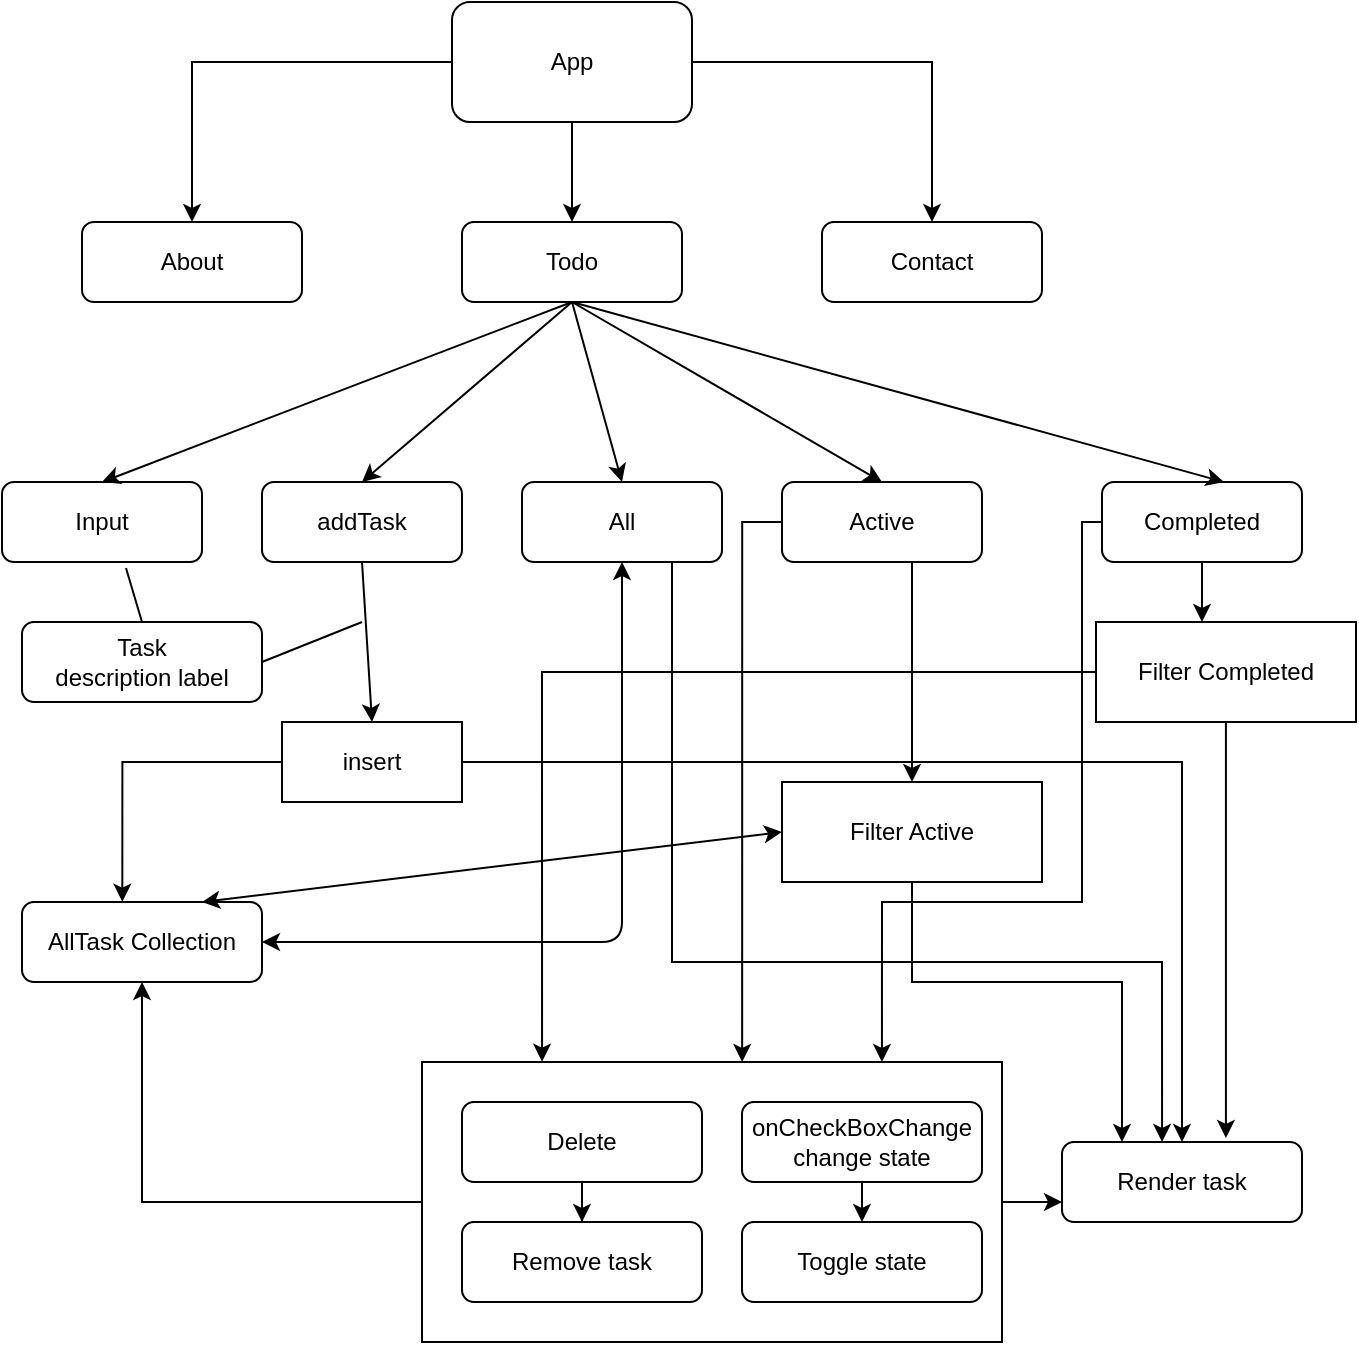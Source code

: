 <mxfile version="14.9.8" type="device"><diagram id="C5RBs43oDa-KdzZeNtuy" name="Page-1"><mxGraphModel dx="703" dy="448" grid="1" gridSize="10" guides="1" tooltips="1" connect="1" arrows="1" fold="1" page="1" pageScale="1" pageWidth="827" pageHeight="1169" math="0" shadow="0"><root><mxCell id="WIyWlLk6GJQsqaUBKTNV-0"/><mxCell id="WIyWlLk6GJQsqaUBKTNV-1" parent="WIyWlLk6GJQsqaUBKTNV-0"/><mxCell id="WIyWlLk6GJQsqaUBKTNV-3" value="addTask" style="rounded=1;whiteSpace=wrap;html=1;fontSize=12;glass=0;strokeWidth=1;shadow=0;" parent="WIyWlLk6GJQsqaUBKTNV-1" vertex="1"><mxGeometry x="200" y="270" width="100" height="40" as="geometry"/></mxCell><mxCell id="WIyWlLk6GJQsqaUBKTNV-7" value="Render task" style="rounded=1;whiteSpace=wrap;html=1;fontSize=12;glass=0;strokeWidth=1;shadow=0;" parent="WIyWlLk6GJQsqaUBKTNV-1" vertex="1"><mxGeometry x="600" y="600" width="120" height="40" as="geometry"/></mxCell><mxCell id="dz7qHTqFDqEY-lI_gnSA-75" style="edgeStyle=orthogonalEdgeStyle;rounded=0;orthogonalLoop=1;jettySize=auto;html=1;exitX=0.75;exitY=1;exitDx=0;exitDy=0;entryX=0.417;entryY=0;entryDx=0;entryDy=0;entryPerimeter=0;" edge="1" parent="WIyWlLk6GJQsqaUBKTNV-1" source="WIyWlLk6GJQsqaUBKTNV-11" target="WIyWlLk6GJQsqaUBKTNV-7"><mxGeometry relative="1" as="geometry"><mxPoint x="650" y="680" as="targetPoint"/><Array as="points"><mxPoint x="405" y="510"/><mxPoint x="650" y="510"/></Array></mxGeometry></mxCell><mxCell id="WIyWlLk6GJQsqaUBKTNV-11" value="All" style="rounded=1;whiteSpace=wrap;html=1;fontSize=12;glass=0;strokeWidth=1;shadow=0;" parent="WIyWlLk6GJQsqaUBKTNV-1" vertex="1"><mxGeometry x="330" y="270" width="100" height="40" as="geometry"/></mxCell><mxCell id="dz7qHTqFDqEY-lI_gnSA-102" style="edgeStyle=orthogonalEdgeStyle;rounded=0;orthogonalLoop=1;jettySize=auto;html=1;entryX=0.552;entryY=0;entryDx=0;entryDy=0;entryPerimeter=0;" edge="1" parent="WIyWlLk6GJQsqaUBKTNV-1" source="WIyWlLk6GJQsqaUBKTNV-12" target="dz7qHTqFDqEY-lI_gnSA-63"><mxGeometry relative="1" as="geometry"><mxPoint x="440" y="550" as="targetPoint"/><Array as="points"><mxPoint x="440" y="290"/></Array></mxGeometry></mxCell><mxCell id="dz7qHTqFDqEY-lI_gnSA-104" style="edgeStyle=orthogonalEdgeStyle;rounded=0;orthogonalLoop=1;jettySize=auto;html=1;entryX=0.5;entryY=0;entryDx=0;entryDy=0;" edge="1" parent="WIyWlLk6GJQsqaUBKTNV-1" source="WIyWlLk6GJQsqaUBKTNV-12" target="dz7qHTqFDqEY-lI_gnSA-80"><mxGeometry relative="1" as="geometry"><Array as="points"><mxPoint x="525" y="350"/><mxPoint x="525" y="350"/></Array></mxGeometry></mxCell><mxCell id="WIyWlLk6GJQsqaUBKTNV-12" value="Active" style="rounded=1;whiteSpace=wrap;html=1;fontSize=12;glass=0;strokeWidth=1;shadow=0;" parent="WIyWlLk6GJQsqaUBKTNV-1" vertex="1"><mxGeometry x="460" y="270" width="100" height="40" as="geometry"/></mxCell><mxCell id="dz7qHTqFDqEY-lI_gnSA-91" style="edgeStyle=orthogonalEdgeStyle;rounded=0;orthogonalLoop=1;jettySize=auto;html=1;" edge="1" parent="WIyWlLk6GJQsqaUBKTNV-1" source="dz7qHTqFDqEY-lI_gnSA-0"><mxGeometry relative="1" as="geometry"><mxPoint x="670" y="340" as="targetPoint"/></mxGeometry></mxCell><mxCell id="dz7qHTqFDqEY-lI_gnSA-101" style="edgeStyle=orthogonalEdgeStyle;rounded=0;orthogonalLoop=1;jettySize=auto;html=1;entryX=0.793;entryY=0;entryDx=0;entryDy=0;entryPerimeter=0;" edge="1" parent="WIyWlLk6GJQsqaUBKTNV-1" source="dz7qHTqFDqEY-lI_gnSA-0" target="dz7qHTqFDqEY-lI_gnSA-63"><mxGeometry relative="1" as="geometry"><Array as="points"><mxPoint x="610" y="290"/><mxPoint x="610" y="480"/><mxPoint x="510" y="480"/></Array></mxGeometry></mxCell><mxCell id="dz7qHTqFDqEY-lI_gnSA-0" value="Completed" style="rounded=1;whiteSpace=wrap;html=1;fontSize=12;glass=0;strokeWidth=1;shadow=0;" vertex="1" parent="WIyWlLk6GJQsqaUBKTNV-1"><mxGeometry x="620" y="270" width="100" height="40" as="geometry"/></mxCell><mxCell id="dz7qHTqFDqEY-lI_gnSA-2" value="Input" style="rounded=1;whiteSpace=wrap;html=1;fontSize=12;glass=0;strokeWidth=1;shadow=0;" vertex="1" parent="WIyWlLk6GJQsqaUBKTNV-1"><mxGeometry x="70" y="270" width="100" height="40" as="geometry"/></mxCell><mxCell id="dz7qHTqFDqEY-lI_gnSA-4" value="Task &lt;br&gt;description label" style="rounded=1;whiteSpace=wrap;html=1;fontSize=12;glass=0;strokeWidth=1;shadow=0;" vertex="1" parent="WIyWlLk6GJQsqaUBKTNV-1"><mxGeometry x="80" y="340" width="120" height="40" as="geometry"/></mxCell><mxCell id="dz7qHTqFDqEY-lI_gnSA-7" value="Todo" style="rounded=1;whiteSpace=wrap;html=1;fontSize=12;glass=0;strokeWidth=1;shadow=0;" vertex="1" parent="WIyWlLk6GJQsqaUBKTNV-1"><mxGeometry x="300" y="140" width="110" height="40" as="geometry"/></mxCell><mxCell id="dz7qHTqFDqEY-lI_gnSA-8" value="AllTask Collection" style="rounded=1;whiteSpace=wrap;html=1;fontSize=12;glass=0;strokeWidth=1;shadow=0;" vertex="1" parent="WIyWlLk6GJQsqaUBKTNV-1"><mxGeometry x="80" y="480" width="120" height="40" as="geometry"/></mxCell><mxCell id="dz7qHTqFDqEY-lI_gnSA-13" value="" style="endArrow=classic;html=1;exitX=0.5;exitY=1;exitDx=0;exitDy=0;entryX=0.5;entryY=0;entryDx=0;entryDy=0;" edge="1" parent="WIyWlLk6GJQsqaUBKTNV-1" source="dz7qHTqFDqEY-lI_gnSA-7" target="dz7qHTqFDqEY-lI_gnSA-2"><mxGeometry width="50" height="50" relative="1" as="geometry"><mxPoint x="300" y="350" as="sourcePoint"/><mxPoint x="350" y="300" as="targetPoint"/></mxGeometry></mxCell><mxCell id="dz7qHTqFDqEY-lI_gnSA-14" value="" style="endArrow=classic;html=1;exitX=0.5;exitY=1;exitDx=0;exitDy=0;entryX=0.5;entryY=0;entryDx=0;entryDy=0;" edge="1" parent="WIyWlLk6GJQsqaUBKTNV-1" source="dz7qHTqFDqEY-lI_gnSA-7" target="WIyWlLk6GJQsqaUBKTNV-3"><mxGeometry width="50" height="50" relative="1" as="geometry"><mxPoint x="300" y="350" as="sourcePoint"/><mxPoint x="350" y="300" as="targetPoint"/></mxGeometry></mxCell><mxCell id="dz7qHTqFDqEY-lI_gnSA-15" value="" style="endArrow=classic;html=1;exitX=0.5;exitY=1;exitDx=0;exitDy=0;entryX=0.5;entryY=0;entryDx=0;entryDy=0;" edge="1" parent="WIyWlLk6GJQsqaUBKTNV-1" source="dz7qHTqFDqEY-lI_gnSA-7" target="WIyWlLk6GJQsqaUBKTNV-11"><mxGeometry width="50" height="50" relative="1" as="geometry"><mxPoint x="300" y="350" as="sourcePoint"/><mxPoint x="350" y="300" as="targetPoint"/></mxGeometry></mxCell><mxCell id="dz7qHTqFDqEY-lI_gnSA-17" value="" style="endArrow=classic;html=1;exitX=0.5;exitY=1;exitDx=0;exitDy=0;entryX=0.5;entryY=0;entryDx=0;entryDy=0;" edge="1" parent="WIyWlLk6GJQsqaUBKTNV-1" source="dz7qHTqFDqEY-lI_gnSA-7" target="WIyWlLk6GJQsqaUBKTNV-12"><mxGeometry width="50" height="50" relative="1" as="geometry"><mxPoint x="450" y="220" as="sourcePoint"/><mxPoint x="410" y="300" as="targetPoint"/></mxGeometry></mxCell><mxCell id="dz7qHTqFDqEY-lI_gnSA-18" value="" style="endArrow=classic;html=1;exitX=0.5;exitY=1;exitDx=0;exitDy=0;entryX=0.61;entryY=0;entryDx=0;entryDy=0;entryPerimeter=0;" edge="1" parent="WIyWlLk6GJQsqaUBKTNV-1" source="dz7qHTqFDqEY-lI_gnSA-7" target="dz7qHTqFDqEY-lI_gnSA-0"><mxGeometry width="50" height="50" relative="1" as="geometry"><mxPoint x="360" y="350" as="sourcePoint"/><mxPoint x="410" y="300" as="targetPoint"/></mxGeometry></mxCell><mxCell id="dz7qHTqFDqEY-lI_gnSA-27" value="" style="endArrow=none;html=1;exitX=0.5;exitY=0;exitDx=0;exitDy=0;entryX=0.62;entryY=1.075;entryDx=0;entryDy=0;entryPerimeter=0;" edge="1" parent="WIyWlLk6GJQsqaUBKTNV-1" source="dz7qHTqFDqEY-lI_gnSA-4" target="dz7qHTqFDqEY-lI_gnSA-2"><mxGeometry width="50" height="50" relative="1" as="geometry"><mxPoint x="230" y="350" as="sourcePoint"/><mxPoint x="280" y="300" as="targetPoint"/></mxGeometry></mxCell><mxCell id="dz7qHTqFDqEY-lI_gnSA-29" value="" style="endArrow=classic;html=1;exitX=0.5;exitY=1;exitDx=0;exitDy=0;entryX=0.5;entryY=0;entryDx=0;entryDy=0;" edge="1" parent="WIyWlLk6GJQsqaUBKTNV-1" source="WIyWlLk6GJQsqaUBKTNV-3" target="dz7qHTqFDqEY-lI_gnSA-105"><mxGeometry width="50" height="50" relative="1" as="geometry"><mxPoint x="250" y="320" as="sourcePoint"/><mxPoint x="250" y="370" as="targetPoint"/></mxGeometry></mxCell><mxCell id="dz7qHTqFDqEY-lI_gnSA-30" value="" style="endArrow=none;html=1;exitX=1;exitY=0.5;exitDx=0;exitDy=0;" edge="1" parent="WIyWlLk6GJQsqaUBKTNV-1" source="dz7qHTqFDqEY-lI_gnSA-4"><mxGeometry width="50" height="50" relative="1" as="geometry"><mxPoint x="230" y="350" as="sourcePoint"/><mxPoint x="250" y="340" as="targetPoint"/></mxGeometry></mxCell><mxCell id="dz7qHTqFDqEY-lI_gnSA-78" style="edgeStyle=orthogonalEdgeStyle;rounded=0;orthogonalLoop=1;jettySize=auto;html=1;exitX=0;exitY=0.5;exitDx=0;exitDy=0;entryX=0.5;entryY=1;entryDx=0;entryDy=0;" edge="1" parent="WIyWlLk6GJQsqaUBKTNV-1" source="dz7qHTqFDqEY-lI_gnSA-63" target="dz7qHTqFDqEY-lI_gnSA-8"><mxGeometry relative="1" as="geometry"><Array as="points"><mxPoint x="140" y="630"/></Array></mxGeometry></mxCell><mxCell id="dz7qHTqFDqEY-lI_gnSA-79" style="edgeStyle=orthogonalEdgeStyle;rounded=0;orthogonalLoop=1;jettySize=auto;html=1;entryX=0;entryY=0.75;entryDx=0;entryDy=0;" edge="1" parent="WIyWlLk6GJQsqaUBKTNV-1" source="dz7qHTqFDqEY-lI_gnSA-63" target="WIyWlLk6GJQsqaUBKTNV-7"><mxGeometry relative="1" as="geometry"/></mxCell><mxCell id="dz7qHTqFDqEY-lI_gnSA-63" value="" style="rounded=0;whiteSpace=wrap;html=1;" vertex="1" parent="WIyWlLk6GJQsqaUBKTNV-1"><mxGeometry x="280" y="560" width="290" height="140" as="geometry"/></mxCell><mxCell id="dz7qHTqFDqEY-lI_gnSA-99" style="edgeStyle=orthogonalEdgeStyle;rounded=0;orthogonalLoop=1;jettySize=auto;html=1;exitX=0.5;exitY=1;exitDx=0;exitDy=0;entryX=0.5;entryY=0;entryDx=0;entryDy=0;" edge="1" parent="WIyWlLk6GJQsqaUBKTNV-1" source="dz7qHTqFDqEY-lI_gnSA-64" target="dz7qHTqFDqEY-lI_gnSA-68"><mxGeometry relative="1" as="geometry"/></mxCell><mxCell id="dz7qHTqFDqEY-lI_gnSA-64" value="onCheckBoxChange&lt;br&gt;change state" style="rounded=1;whiteSpace=wrap;html=1;fontSize=12;glass=0;strokeWidth=1;shadow=0;" vertex="1" parent="WIyWlLk6GJQsqaUBKTNV-1"><mxGeometry x="440" y="580" width="120" height="40" as="geometry"/></mxCell><mxCell id="dz7qHTqFDqEY-lI_gnSA-65" value="" style="edgeStyle=orthogonalEdgeStyle;rounded=0;orthogonalLoop=1;jettySize=auto;html=1;" edge="1" parent="WIyWlLk6GJQsqaUBKTNV-1" source="dz7qHTqFDqEY-lI_gnSA-66" target="dz7qHTqFDqEY-lI_gnSA-69"><mxGeometry relative="1" as="geometry"/></mxCell><mxCell id="dz7qHTqFDqEY-lI_gnSA-66" value="Delete" style="rounded=1;whiteSpace=wrap;html=1;fontSize=12;glass=0;strokeWidth=1;shadow=0;" vertex="1" parent="WIyWlLk6GJQsqaUBKTNV-1"><mxGeometry x="300" y="580" width="120" height="40" as="geometry"/></mxCell><mxCell id="dz7qHTqFDqEY-lI_gnSA-68" value="Toggle state" style="rounded=1;whiteSpace=wrap;html=1;fontSize=12;glass=0;strokeWidth=1;shadow=0;" vertex="1" parent="WIyWlLk6GJQsqaUBKTNV-1"><mxGeometry x="440" y="640" width="120" height="40" as="geometry"/></mxCell><mxCell id="dz7qHTqFDqEY-lI_gnSA-69" value="Remove task" style="rounded=1;whiteSpace=wrap;html=1;fontSize=12;glass=0;strokeWidth=1;shadow=0;" vertex="1" parent="WIyWlLk6GJQsqaUBKTNV-1"><mxGeometry x="300" y="640" width="120" height="40" as="geometry"/></mxCell><mxCell id="dz7qHTqFDqEY-lI_gnSA-94" value="" style="edgeStyle=orthogonalEdgeStyle;rounded=0;orthogonalLoop=1;jettySize=auto;html=1;" edge="1" parent="WIyWlLk6GJQsqaUBKTNV-1" source="dz7qHTqFDqEY-lI_gnSA-80"><mxGeometry relative="1" as="geometry"><mxPoint x="630" y="600" as="targetPoint"/><Array as="points"><mxPoint x="525" y="520"/><mxPoint x="630" y="520"/></Array></mxGeometry></mxCell><mxCell id="dz7qHTqFDqEY-lI_gnSA-80" value="Filter Active" style="rounded=0;whiteSpace=wrap;html=1;" vertex="1" parent="WIyWlLk6GJQsqaUBKTNV-1"><mxGeometry x="460" y="420" width="130" height="50" as="geometry"/></mxCell><mxCell id="dz7qHTqFDqEY-lI_gnSA-88" value="" style="endArrow=classic;startArrow=classic;html=1;exitX=0.75;exitY=0;exitDx=0;exitDy=0;entryX=0;entryY=0.5;entryDx=0;entryDy=0;" edge="1" parent="WIyWlLk6GJQsqaUBKTNV-1" source="dz7qHTqFDqEY-lI_gnSA-8" target="dz7qHTqFDqEY-lI_gnSA-80"><mxGeometry width="50" height="50" relative="1" as="geometry"><mxPoint x="240" y="600" as="sourcePoint"/><mxPoint x="450" y="430" as="targetPoint"/></mxGeometry></mxCell><mxCell id="dz7qHTqFDqEY-lI_gnSA-96" style="edgeStyle=orthogonalEdgeStyle;rounded=0;orthogonalLoop=1;jettySize=auto;html=1;entryX=0.683;entryY=-0.05;entryDx=0;entryDy=0;entryPerimeter=0;" edge="1" parent="WIyWlLk6GJQsqaUBKTNV-1" source="dz7qHTqFDqEY-lI_gnSA-89" target="WIyWlLk6GJQsqaUBKTNV-7"><mxGeometry relative="1" as="geometry"/></mxCell><mxCell id="dz7qHTqFDqEY-lI_gnSA-109" style="edgeStyle=orthogonalEdgeStyle;rounded=0;orthogonalLoop=1;jettySize=auto;html=1;entryX=0.207;entryY=-0.001;entryDx=0;entryDy=0;entryPerimeter=0;" edge="1" parent="WIyWlLk6GJQsqaUBKTNV-1" source="dz7qHTqFDqEY-lI_gnSA-89" target="dz7qHTqFDqEY-lI_gnSA-63"><mxGeometry relative="1" as="geometry"/></mxCell><mxCell id="dz7qHTqFDqEY-lI_gnSA-89" value="Filter Completed" style="rounded=0;whiteSpace=wrap;html=1;" vertex="1" parent="WIyWlLk6GJQsqaUBKTNV-1"><mxGeometry x="617" y="340" width="130" height="50" as="geometry"/></mxCell><mxCell id="dz7qHTqFDqEY-lI_gnSA-107" style="edgeStyle=orthogonalEdgeStyle;rounded=0;orthogonalLoop=1;jettySize=auto;html=1;entryX=0.418;entryY=-0.004;entryDx=0;entryDy=0;entryPerimeter=0;" edge="1" parent="WIyWlLk6GJQsqaUBKTNV-1" source="dz7qHTqFDqEY-lI_gnSA-105" target="dz7qHTqFDqEY-lI_gnSA-8"><mxGeometry relative="1" as="geometry"><mxPoint x="130" y="470" as="targetPoint"/></mxGeometry></mxCell><mxCell id="dz7qHTqFDqEY-lI_gnSA-108" style="edgeStyle=orthogonalEdgeStyle;rounded=0;orthogonalLoop=1;jettySize=auto;html=1;" edge="1" parent="WIyWlLk6GJQsqaUBKTNV-1" source="dz7qHTqFDqEY-lI_gnSA-105" target="WIyWlLk6GJQsqaUBKTNV-7"><mxGeometry relative="1" as="geometry"/></mxCell><mxCell id="dz7qHTqFDqEY-lI_gnSA-105" value="insert" style="rounded=0;whiteSpace=wrap;html=1;" vertex="1" parent="WIyWlLk6GJQsqaUBKTNV-1"><mxGeometry x="210" y="390" width="90" height="40" as="geometry"/></mxCell><mxCell id="dz7qHTqFDqEY-lI_gnSA-111" value="Contact" style="rounded=1;whiteSpace=wrap;html=1;fontSize=12;glass=0;strokeWidth=1;shadow=0;" vertex="1" parent="WIyWlLk6GJQsqaUBKTNV-1"><mxGeometry x="480" y="140" width="110" height="40" as="geometry"/></mxCell><mxCell id="dz7qHTqFDqEY-lI_gnSA-112" value="About" style="rounded=1;whiteSpace=wrap;html=1;fontSize=12;glass=0;strokeWidth=1;shadow=0;" vertex="1" parent="WIyWlLk6GJQsqaUBKTNV-1"><mxGeometry x="110" y="140" width="110" height="40" as="geometry"/></mxCell><mxCell id="dz7qHTqFDqEY-lI_gnSA-115" style="edgeStyle=orthogonalEdgeStyle;rounded=0;orthogonalLoop=1;jettySize=auto;html=1;entryX=0.5;entryY=0;entryDx=0;entryDy=0;" edge="1" parent="WIyWlLk6GJQsqaUBKTNV-1" source="dz7qHTqFDqEY-lI_gnSA-114" target="dz7qHTqFDqEY-lI_gnSA-112"><mxGeometry relative="1" as="geometry"/></mxCell><mxCell id="dz7qHTqFDqEY-lI_gnSA-116" style="edgeStyle=orthogonalEdgeStyle;rounded=0;orthogonalLoop=1;jettySize=auto;html=1;" edge="1" parent="WIyWlLk6GJQsqaUBKTNV-1" source="dz7qHTqFDqEY-lI_gnSA-114" target="dz7qHTqFDqEY-lI_gnSA-111"><mxGeometry relative="1" as="geometry"/></mxCell><mxCell id="dz7qHTqFDqEY-lI_gnSA-117" style="edgeStyle=orthogonalEdgeStyle;rounded=0;orthogonalLoop=1;jettySize=auto;html=1;entryX=0.5;entryY=0;entryDx=0;entryDy=0;" edge="1" parent="WIyWlLk6GJQsqaUBKTNV-1" source="dz7qHTqFDqEY-lI_gnSA-114" target="dz7qHTqFDqEY-lI_gnSA-7"><mxGeometry relative="1" as="geometry"/></mxCell><mxCell id="dz7qHTqFDqEY-lI_gnSA-114" value="App" style="rounded=1;whiteSpace=wrap;html=1;" vertex="1" parent="WIyWlLk6GJQsqaUBKTNV-1"><mxGeometry x="295" y="30" width="120" height="60" as="geometry"/></mxCell><mxCell id="dz7qHTqFDqEY-lI_gnSA-118" value="" style="endArrow=classic;startArrow=classic;html=1;entryX=0.5;entryY=1;entryDx=0;entryDy=0;exitX=1;exitY=0.5;exitDx=0;exitDy=0;" edge="1" parent="WIyWlLk6GJQsqaUBKTNV-1" source="dz7qHTqFDqEY-lI_gnSA-8" target="WIyWlLk6GJQsqaUBKTNV-11"><mxGeometry width="50" height="50" relative="1" as="geometry"><mxPoint x="210" y="500" as="sourcePoint"/><mxPoint x="420" y="450" as="targetPoint"/><Array as="points"><mxPoint x="380" y="500"/></Array></mxGeometry></mxCell></root></mxGraphModel></diagram></mxfile>